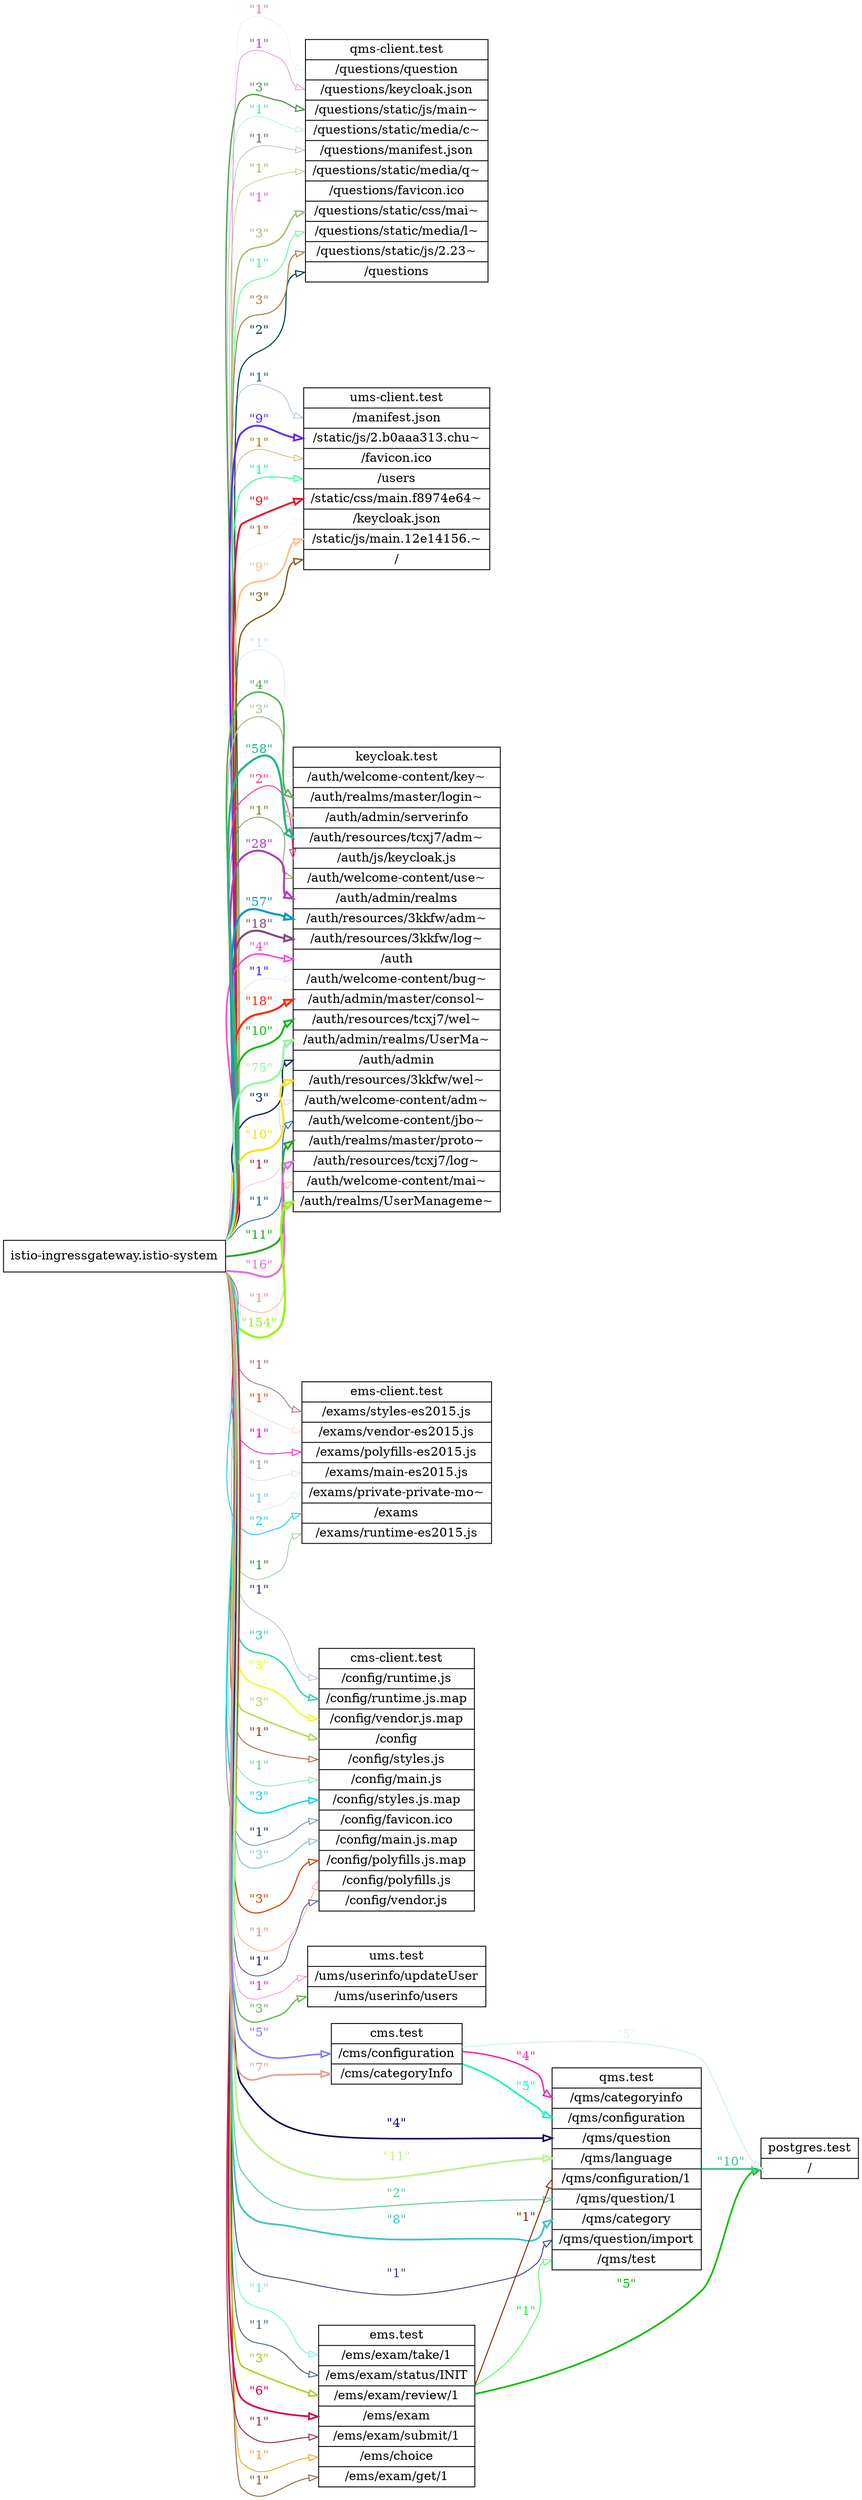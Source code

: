 digraph endpoints_istio {
rankdir = LR;
node [shape=record];
istio_ingressgateway_istio_system:_questions_favicon_ico:e  -> qms_client_test:_questions_favicon_ico [label = <<font color="#f051e6">"1"</font>> arrowhead="empty" color="#f051e6" penwidth=0.030120481927710843];

istio_ingressgateway_istio_system[
shape="record"
label="<istio_ingressgateway_istio_system> istio-ingressgateway.istio-system"
]
istio_ingressgateway_istio_system:_keycloak_json:e  -> ums_client_test:_keycloak_json [label = <<font color="#ab6a1d">"1"</font>> arrowhead="empty" color="#ab6a1d" penwidth=0.060240963855421686];
istio_ingressgateway_istio_system:_auth_welcome_content_bug_:e  -> keycloak_test:_auth_welcome_content_bug_ [label = <<font color="#391cf9">"1"</font>> arrowhead="empty" color="#391cf9" penwidth=0.09036144578313253];
istio_ingressgateway_istio_system:_questions_question:e  -> qms_client_test:_questions_question [label = <<font color="#ef78a0">"1"</font>> arrowhead="empty" color="#ef78a0" penwidth=0.12048192771084337];
istio_ingressgateway_istio_system:_exams_vendor_es2015_js:e  -> ems_client_test:_exams_vendor_es2015_js [label = <<font color="#f94708">"1"</font>> arrowhead="empty" color="#f94708" penwidth=0.1506024096385542];
istio_ingressgateway_istio_system:_auth_welcome_content_adm_:e  -> keycloak_test:_auth_welcome_content_adm_ [label = <<font color="#92203e">"1"</font>> arrowhead="empty" color="#92203e" penwidth=0.18072289156626503];
istio_ingressgateway_istio_system:_exams_private_private_mo_:e  -> ems_client_test:_exams_private_private_mo_ [label = <<font color="#74beee">"1"</font>> arrowhead="empty" color="#74beee" penwidth=0.21084337349397586];
istio_ingressgateway_istio_system:_exams_main_es2015_js:e  -> ems_client_test:_exams_main_es2015_js [label = <<font color="#9991ab">"1"</font>> arrowhead="empty" color="#9991ab" penwidth=0.2409638554216867];
istio_ingressgateway_istio_system:_config_runtime_js:e  -> cms_client_test:_config_runtime_js [label = <<font color="#31327e">"1"</font>> arrowhead="empty" color="#31327e" penwidth=0.2710843373493975];
istio_ingressgateway_istio_system:_manifest_json:e  -> ums_client_test:_manifest_json [label = <<font color="#1e5992">"1"</font>> arrowhead="empty" color="#1e5992" penwidth=0.30120481927710835];
istio_ingressgateway_istio_system:_questions_static_media_c_:e  -> qms_client_test:_questions_static_media_c_ [label = <<font color="#4ae79c">"1"</font>> arrowhead="empty" color="#4ae79c" penwidth=0.3313253012048192];
istio_ingressgateway_istio_system:_questions_manifest_json:e  -> qms_client_test:_questions_manifest_json [label = <<font color="#736777">"1"</font>> arrowhead="empty" color="#736777" penwidth=0.36144578313253];
istio_ingressgateway_istio_system:_exams_runtime_es2015_js:e  -> ems_client_test:_exams_runtime_es2015_js [label = <<font color="#328a37">"1"</font>> arrowhead="empty" color="#328a37" penwidth=0.39156626506024084];
istio_ingressgateway_istio_system:_ums_userinfo_updateUser:e  -> ums_test:_ums_userinfo_updateUser [label = <<font color="#e325ac">"1"</font>> arrowhead="empty" color="#e325ac" penwidth=0.42168674698795167];
istio_ingressgateway_istio_system:_questions_keycloak_json:e  -> qms_client_test:_questions_keycloak_json [label = <<font color="#b74cb0">"1"</font>> arrowhead="empty" color="#b74cb0" penwidth=0.4518072289156625];
istio_ingressgateway_istio_system:_favicon_ico:e  -> ums_client_test:_favicon_ico [label = <<font color="#aa7f0d">"1"</font>> arrowhead="empty" color="#aa7f0d" penwidth=0.4819277108433733];
istio_ingressgateway_istio_system:_auth_welcome_content_key_:e  -> keycloak_test:_auth_welcome_content_key_ [label = <<font color="#bfdfff">"1"</font>> arrowhead="empty" color="#bfdfff" penwidth=0.5120481927710842];
istio_ingressgateway_istio_system:_config_favicon_ico:e  -> cms_client_test:_config_favicon_ico [label = <<font color="#1d3b88">"1"</font>> arrowhead="empty" color="#1d3b88" penwidth=0.542168674698795];
istio_ingressgateway_istio_system:_questions_static_media_q_:e  -> qms_client_test:_questions_static_media_q_ [label = <<font color="#b9b261">"1"</font>> arrowhead="empty" color="#b9b261" penwidth=0.5722891566265059];
istio_ingressgateway_istio_system:_config_polyfills_js:e  -> cms_client_test:_config_polyfills_js [label = <<font color="#f78b6d">"1"</font>> arrowhead="empty" color="#f78b6d" penwidth=0.6024096385542168];
istio_ingressgateway_istio_system:_auth_welcome_content_mai_:e  -> keycloak_test:_auth_welcome_content_mai_ [label = <<font color="#ec968a">"1"</font>> arrowhead="empty" color="#ec968a" penwidth=0.6325301204819277];
istio_ingressgateway_istio_system:_config_main_js:e  -> cms_client_test:_config_main_js [label = <<font color="#4ce488">"1"</font>> arrowhead="empty" color="#4ce488" penwidth=0.6626506024096386];
istio_ingressgateway_istio_system:_config_vendor_js:e  -> cms_client_test:_config_vendor_js [label = <<font color="#241c6d">"1"</font>> arrowhead="empty" color="#241c6d" penwidth=0.6927710843373495];
ems_test:_qms_test:e  -> qms_test:_qms_test [label = <<font color="#09ff2a">"1"</font>> arrowhead="empty" color="#09ff2a" penwidth=0.7228915662650603];

ems_test[
shape="record"
label="<ems_test> ems.test"
]
istio_ingressgateway_istio_system:_auth_welcome_content_use_:e  -> keycloak_test:_auth_welcome_content_use_ [label = <<font color="#6f8131">"1"</font>> arrowhead="empty" color="#6f8131" penwidth=0.7530120481927712];
istio_ingressgateway_istio_system:_config_styles_js:e  -> cms_client_test:_config_styles_js [label = <<font color="#a5330b">"1"</font>> arrowhead="empty" color="#a5330b" penwidth=0.7831325301204821];
istio_ingressgateway_istio_system:_questions_static_media_l_:e  -> qms_client_test:_questions_static_media_l_ [label = <<font color="#3bf988">"1"</font>> arrowhead="empty" color="#3bf988" penwidth=0.813253012048193];
istio_ingressgateway_istio_system:_ems_exam_take_1:e  -> ems_test:_ems_exam_take_1 [label = <<font color="#62f0da">"1"</font>> arrowhead="empty" color="#62f0da" penwidth=0.8433734939759039];
istio_ingressgateway_istio_system:_exams_polyfills_es2015_js:e  -> ems_client_test:_exams_polyfills_es2015_js [label = <<font color="#f102c9">"1"</font>> arrowhead="empty" color="#f102c9" penwidth=0.8734939759036148];
istio_ingressgateway_istio_system:_exams_styles_es2015_js:e  -> ems_client_test:_exams_styles_es2015_js [label = <<font color="#9d677b">"1"</font>> arrowhead="empty" color="#9d677b" penwidth=0.9036144578313257];
istio_ingressgateway_istio_system:_users:e  -> ums_client_test:_users [label = <<font color="#15fd87">"1"</font>> arrowhead="empty" color="#15fd87" penwidth=0.9337349397590365];
istio_ingressgateway_istio_system:_auth_welcome_content_jbo_:e  -> keycloak_test:_auth_welcome_content_jbo_ [label = <<font color="#155ab6">"1"</font>> arrowhead="empty" color="#155ab6" penwidth=0.9638554216867474];
istio_ingressgateway_istio_system:_ems_choice:e  -> ems_test:_ems_choice [label = <<font color="#f89d20">"1"</font>> arrowhead="empty" color="#f89d20" penwidth=0.9939759036144583];
istio_ingressgateway_istio_system:_ems_exam_get_1:e  -> ems_test:_ems_exam_get_1 [label = <<font color="#885f34">"1"</font>> arrowhead="empty" color="#885f34" penwidth=1.0240963855421692];
istio_ingressgateway_istio_system:_qms_question_import:e  -> qms_test:_qms_question_import [label = <<font color="#394380">"1"</font>> arrowhead="empty" color="#394380" penwidth=1.05421686746988];
istio_ingressgateway_istio_system:_ems_exam_status_INIT:e  -> ems_test:_ems_exam_status_INIT [label = <<font color="#49667a">"1"</font>> arrowhead="empty" color="#49667a" penwidth=1.0843373493975907];
ems_test:_qms_configuration_1:e  -> qms_test:_qms_configuration_1 [label = <<font color="#7d2b06">"1"</font>> arrowhead="empty" color="#7d2b06" penwidth=1.1144578313253015];
istio_ingressgateway_istio_system:_ems_exam_submit_1:e  -> ems_test:_ems_exam_submit_1 [label = <<font color="#992e47">"1"</font>> arrowhead="empty" color="#992e47" penwidth=1.1445783132530123];
istio_ingressgateway_istio_system:_exams:e  -> ems_client_test:_exams [label = <<font color="#37d0e6">"2"</font>> arrowhead="empty" color="#37d0e6" penwidth=1.174698795180723];
istio_ingressgateway_istio_system:_auth_js_keycloak_js:e  -> keycloak_test:_auth_js_keycloak_js [label = <<font color="#f84093">"2"</font>> arrowhead="empty" color="#f84093" penwidth=1.2048192771084338];
istio_ingressgateway_istio_system:_qms_question_1:e  -> qms_test:_qms_question_1 [label = <<font color="#67cd97">"2"</font>> arrowhead="empty" color="#67cd97" penwidth=1.2349397590361446];
istio_ingressgateway_istio_system:_questions:e  -> qms_client_test:_questions [label = <<font color="#02464b">"2"</font>> arrowhead="empty" color="#02464b" penwidth=1.2650602409638554];
istio_ingressgateway_istio_system:_questions_static_js_2_23_:e  -> qms_client_test:_questions_static_js_2_23_ [label = <<font color="#ad8757">"3"</font>> arrowhead="empty" color="#ad8757" penwidth=1.2951807228915662];
istio_ingressgateway_istio_system:_config_polyfills_js_map:e  -> cms_client_test:_config_polyfills_js_map [label = <<font color="#d04a0a">"3"</font>> arrowhead="empty" color="#d04a0a" penwidth=1.325301204819277];
istio_ingressgateway_istio_system:_config_main_js_map:e  -> cms_client_test:_config_main_js_map [label = <<font color="#9bc9cd">"3"</font>> arrowhead="empty" color="#9bc9cd" penwidth=1.3554216867469877];
istio_ingressgateway_istio_system:_auth_admin_serverinfo:e  -> keycloak_test:_auth_admin_serverinfo [label = <<font color="#b1c48f">"3"</font>> arrowhead="empty" color="#b1c48f" penwidth=1.3855421686746985];
istio_ingressgateway_istio_system:_config_vendor_js_map:e  -> cms_client_test:_config_vendor_js_map [label = <<font color="#ecfd07">"3"</font>> arrowhead="empty" color="#ecfd07" penwidth=1.4156626506024093];
istio_ingressgateway_istio_system:_:e  -> ums_client_test:_ [label = <<font color="#755b0f">"3"</font>> arrowhead="empty" color="#755b0f" penwidth=1.44578313253012];
istio_ingressgateway_istio_system:_questions_static_js_main_:e  -> qms_client_test:_questions_static_js_main_ [label = <<font color="#5a9d57">"3"</font>> arrowhead="empty" color="#5a9d57" penwidth=1.4759036144578308];
istio_ingressgateway_istio_system:_ums_userinfo_users:e  -> ums_test:_ums_userinfo_users [label = <<font color="#6db75b">"3"</font>> arrowhead="empty" color="#6db75b" penwidth=1.5060240963855416];
istio_ingressgateway_istio_system:_auth_admin:e  -> keycloak_test:_auth_admin [label = <<font color="#122e64">"3"</font>> arrowhead="empty" color="#122e64" penwidth=1.5361445783132524];
istio_ingressgateway_istio_system:_config_runtime_js_map:e  -> cms_client_test:_config_runtime_js_map [label = <<font color="#2cd5b2">"3"</font>> arrowhead="empty" color="#2cd5b2" penwidth=1.5662650602409631];
istio_ingressgateway_istio_system:_config_styles_js_map:e  -> cms_client_test:_config_styles_js_map [label = <<font color="#12d5f1">"3"</font>> arrowhead="empty" color="#12d5f1" penwidth=1.596385542168674];
istio_ingressgateway_istio_system:_ems_exam_review_1:e  -> ems_test:_ems_exam_review_1 [label = <<font color="#b0cc16">"3"</font>> arrowhead="empty" color="#b0cc16" penwidth=1.6265060240963847];
istio_ingressgateway_istio_system:_config:e  -> cms_client_test:_config [label = <<font color="#b1dd52">"3"</font>> arrowhead="empty" color="#b1dd52" penwidth=1.6566265060240954];
istio_ingressgateway_istio_system:_questions_static_css_mai_:e  -> qms_client_test:_questions_static_css_mai_ [label = <<font color="#a6be79">"3"</font>> arrowhead="empty" color="#a6be79" penwidth=1.6867469879518062];
cms_test:_qms_categoryinfo:e  -> qms_test:_qms_categoryinfo [label = <<font color="#e633ad">"4"</font>> arrowhead="empty" color="#e633ad" penwidth=1.716867469879517];

cms_test[
shape="record"
label="<cms_test> cms.test"
]
istio_ingressgateway_istio_system:_auth:e  -> keycloak_test:_auth [label = <<font color="#f948c1">"4"</font>> arrowhead="empty" color="#f948c1" penwidth=1.7469879518072278];
istio_ingressgateway_istio_system:_auth_realms_master_login_:e  -> keycloak_test:_auth_realms_master_login_ [label = <<font color="#4db24f">"4"</font>> arrowhead="empty" color="#4db24f" penwidth=1.7771084337349385];
istio_ingressgateway_istio_system:_qms_question:e  -> qms_test:_qms_question [label = <<font color="#0d035a">"4"</font>> arrowhead="empty" color="#0d035a" penwidth=1.8072289156626493];
cms_test:_qms_configuration:e  -> qms_test:_qms_configuration [label = <<font color="#0cf8c0">"5"</font>> arrowhead="empty" color="#0cf8c0" penwidth=1.83734939759036];
istio_ingressgateway_istio_system:_cms_configuration:e  -> cms_test:_cms_configuration [label = <<font color="#877ff8">"5"</font>> arrowhead="empty" color="#877ff8" penwidth=1.8674698795180709];
cms_test:_:e  -> postgres_test:_ [label = <<font color="#e2f3f3">"5"</font>> arrowhead="empty" color="#e2f3f3" penwidth=1.8975903614457816];
ems_test:_:e  -> postgres_test:_ [label = <<font color="#0dc001">"5"</font>> arrowhead="empty" color="#0dc001" penwidth=1.9277108433734924];
istio_ingressgateway_istio_system:_ems_exam:e  -> ems_test:_ems_exam [label = <<font color="#d10655">"6"</font>> arrowhead="empty" color="#d10655" penwidth=1.9578313253012032];
istio_ingressgateway_istio_system:_cms_categoryInfo:e  -> cms_test:_cms_categoryInfo [label = <<font color="#e3a394">"7"</font>> arrowhead="empty" color="#e3a394" penwidth=1.987951807228914];
istio_ingressgateway_istio_system:_qms_category:e  -> qms_test:_qms_category [label = <<font color="#41c6c2">"8"</font>> arrowhead="empty" color="#41c6c2" penwidth=2.018072289156625];
istio_ingressgateway_istio_system:_static_js_main_12e14156__:e  -> ums_client_test:_static_js_main_12e14156__ [label = <<font color="#f9c68e">"9"</font>> arrowhead="empty" color="#f9c68e" penwidth=2.0481927710843357];
istio_ingressgateway_istio_system:_static_js_2_b0aaa313_chu_:e  -> ums_client_test:_static_js_2_b0aaa313_chu_ [label = <<font color="#5f2cf7">"9"</font>> arrowhead="empty" color="#5f2cf7" penwidth=2.0783132530120465];
istio_ingressgateway_istio_system:_static_css_main_f8974e64_:e  -> ums_client_test:_static_css_main_f8974e64_ [label = <<font color="#e21932">"9"</font>> arrowhead="empty" color="#e21932" penwidth=2.1084337349397573];
qms_test:_:e  -> postgres_test:_ [label = <<font color="#3ac686">"10"</font>> arrowhead="empty" color="#3ac686" penwidth=2.138554216867468];

qms_test[
shape="record"
label="<qms_test> qms.test"
]
istio_ingressgateway_istio_system:_auth_resources_tcxj7_wel_:e  -> keycloak_test:_auth_resources_tcxj7_wel_ [label = <<font color="#0bbf0f">"10"</font>> arrowhead="empty" color="#0bbf0f" penwidth=2.168674698795179];
istio_ingressgateway_istio_system:_auth_resources_3kkfw_wel_:e  -> keycloak_test:_auth_resources_3kkfw_wel_ [label = <<font color="#f2e01b">"10"</font>> arrowhead="empty" color="#f2e01b" penwidth=2.1987951807228896];
istio_ingressgateway_istio_system:_auth_realms_master_proto_:e  -> keycloak_test:_auth_realms_master_proto_ [label = <<font color="#28a923">"11"</font>> arrowhead="empty" color="#28a923" penwidth=2.2289156626506004];
istio_ingressgateway_istio_system:_qms_language:e  -> qms_test:_qms_language [label = <<font color="#c0f293">"11"</font>> arrowhead="empty" color="#c0f293" penwidth=2.259036144578311];
istio_ingressgateway_istio_system:_auth_resources_tcxj7_log_:e  -> keycloak_test:_auth_resources_tcxj7_log_ [label = <<font color="#e471e0">"16"</font>> arrowhead="empty" color="#e471e0" penwidth=2.289156626506022];
istio_ingressgateway_istio_system:_auth_resources_3kkfw_log_:e  -> keycloak_test:_auth_resources_3kkfw_log_ [label = <<font color="#89477b">"18"</font>> arrowhead="empty" color="#89477b" penwidth=2.3192771084337327];
istio_ingressgateway_istio_system:_auth_admin_master_consol_:e  -> keycloak_test:_auth_admin_master_consol_ [label = <<font color="#fe2d0e">"18"</font>> arrowhead="empty" color="#fe2d0e" penwidth=2.3493975903614435];
istio_ingressgateway_istio_system:_auth_admin_realms:e  -> keycloak_test:_auth_admin_realms [label = <<font color="#ac46b9">"28"</font>> arrowhead="empty" color="#ac46b9" penwidth=2.3795180722891542];
istio_ingressgateway_istio_system:_auth_resources_3kkfw_adm_:e  -> keycloak_test:_auth_resources_3kkfw_adm_ [label = <<font color="#109abf">"57"</font>> arrowhead="empty" color="#109abf" penwidth=2.409638554216865];
istio_ingressgateway_istio_system:_auth_resources_tcxj7_adm_:e  -> keycloak_test:_auth_resources_tcxj7_adm_ [label = <<font color="#28b682">"58"</font>> arrowhead="empty" color="#28b682" penwidth=2.439759036144576];
istio_ingressgateway_istio_system:_auth_admin_realms_UserMa_:e  -> keycloak_test:_auth_admin_realms_UserMa_ [label = <<font color="#95f6a5">"75"</font>> arrowhead="empty" color="#95f6a5" penwidth=2.4698795180722866];
istio_ingressgateway_istio_system:_auth_realms_UserManageme_:e  -> keycloak_test:_auth_realms_UserManageme_ [label = <<font color="#95f814">"154"</font>> arrowhead="empty" color="#95f814" penwidth=2.4999999999999973];

cms_test[
shape="record"
label="<cms_test> cms.test|<_cms_configuration> /cms/configuration|<_cms_categoryInfo> /cms/categoryInfo"
]

cms_client_test[
shape="record"
label="<cms_client_test> cms-client.test|<_config_runtime_js> /config/runtime.js|<_config_runtime_js_map> /config/runtime.js.map|<_config_vendor_js_map> /config/vendor.js.map|<_config> /config|<_config_styles_js> /config/styles.js|<_config_main_js> /config/main.js|<_config_styles_js_map> /config/styles.js.map|<_config_favicon_ico> /config/favicon.ico|<_config_main_js_map> /config/main.js.map|<_config_polyfills_js_map> /config/polyfills.js.map|<_config_polyfills_js> /config/polyfills.js|<_config_vendor_js> /config/vendor.js"
]

keycloak_test[
shape="record"
label="<keycloak_test> keycloak.test|<_auth_welcome_content_key_> /auth/welcome-content/key~|<_auth_realms_master_login_> /auth/realms/master/login~|<_auth_admin_serverinfo> /auth/admin/serverinfo|<_auth_resources_tcxj7_adm_> /auth/resources/tcxj7/adm~|<_auth_js_keycloak_js> /auth/js/keycloak.js|<_auth_welcome_content_use_> /auth/welcome-content/use~|<_auth_admin_realms> /auth/admin/realms|<_auth_resources_3kkfw_adm_> /auth/resources/3kkfw/adm~|<_auth_resources_3kkfw_log_> /auth/resources/3kkfw/log~|<_auth> /auth|<_auth_welcome_content_bug_> /auth/welcome-content/bug~|<_auth_admin_master_consol_> /auth/admin/master/consol~|<_auth_resources_tcxj7_wel_> /auth/resources/tcxj7/wel~|<_auth_admin_realms_UserMa_> /auth/admin/realms/UserMa~|<_auth_admin> /auth/admin|<_auth_resources_3kkfw_wel_> /auth/resources/3kkfw/wel~|<_auth_welcome_content_adm_> /auth/welcome-content/adm~|<_auth_welcome_content_jbo_> /auth/welcome-content/jbo~|<_auth_realms_master_proto_> /auth/realms/master/proto~|<_auth_resources_tcxj7_log_> /auth/resources/tcxj7/log~|<_auth_welcome_content_mai_> /auth/welcome-content/mai~|<_auth_realms_UserManageme_> /auth/realms/UserManageme~"
]

ums_test[
shape="record"
label="<ums_test> ums.test|<_ums_userinfo_updateUser> /ums/userinfo/updateUser|<_ums_userinfo_users> /ums/userinfo/users"
]

ems_client_test[
shape="record"
label="<ems_client_test> ems-client.test|<_exams_styles_es2015_js> /exams/styles-es2015.js|<_exams_vendor_es2015_js> /exams/vendor-es2015.js|<_exams_polyfills_es2015_js> /exams/polyfills-es2015.js|<_exams_main_es2015_js> /exams/main-es2015.js|<_exams_private_private_mo_> /exams/private-private-mo~|<_exams> /exams|<_exams_runtime_es2015_js> /exams/runtime-es2015.js"
]

postgres_test[
shape="record"
label="<postgres_test> postgres.test|<_> /"
]

ums_client_test[
shape="record"
label="<ums_client_test> ums-client.test|<_manifest_json> /manifest.json|<_static_js_2_b0aaa313_chu_> /static/js/2.b0aaa313.chu~|<_favicon_ico> /favicon.ico|<_users> /users|<_static_css_main_f8974e64_> /static/css/main.f8974e64~|<_keycloak_json> /keycloak.json|<_static_js_main_12e14156__> /static/js/main.12e14156.~|<_> /"
]

ems_test[
shape="record"
label="<ems_test> ems.test|<_ems_exam_take_1> /ems/exam/take/1|<_ems_exam_status_INIT> /ems/exam/status/INIT|<_ems_exam_review_1> /ems/exam/review/1|<_ems_exam> /ems/exam|<_ems_exam_submit_1> /ems/exam/submit/1|<_ems_choice> /ems/choice|<_ems_exam_get_1> /ems/exam/get/1"
]

qms_client_test[
shape="record"
label="<qms_client_test> qms-client.test|<_questions_question> /questions/question|<_questions_keycloak_json> /questions/keycloak.json|<_questions_static_js_main_> /questions/static/js/main~|<_questions_static_media_c_> /questions/static/media/c~|<_questions_manifest_json> /questions/manifest.json|<_questions_static_media_q_> /questions/static/media/q~|<_questions_favicon_ico> /questions/favicon.ico|<_questions_static_css_mai_> /questions/static/css/mai~|<_questions_static_media_l_> /questions/static/media/l~|<_questions_static_js_2_23_> /questions/static/js/2.23~|<_questions> /questions"
]

qms_test[
shape="record"
label="<qms_test> qms.test|<_qms_categoryinfo> /qms/categoryinfo|<_qms_configuration> /qms/configuration|<_qms_question> /qms/question|<_qms_language> /qms/language|<_qms_configuration_1> /qms/configuration/1|<_qms_question_1> /qms/question/1|<_qms_category> /qms/category|<_qms_question_import> /qms/question/import|<_qms_test> /qms/test"
]
}
